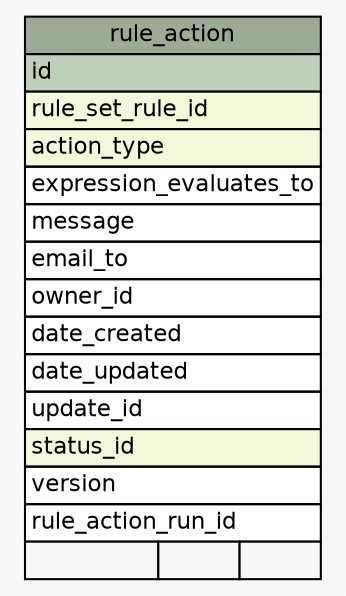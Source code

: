 // dot 2.28.0 on Windows Vista 6.0
// SchemaSpy rev 590
digraph "rule_action" {
  graph [
    rankdir="RL"
    bgcolor="#f7f7f7"
    nodesep="0.18"
    ranksep="0.46"
    fontname="Helvetica"
    fontsize="11"
  ];
  node [
    fontname="Helvetica"
    fontsize="11"
    shape="plaintext"
  ];
  edge [
    arrowsize="0.8"
  ];
  "rule_action" [
    label=<
    <TABLE BORDER="0" CELLBORDER="1" CELLSPACING="0" BGCOLOR="#ffffff">
      <TR><TD COLSPAN="3" BGCOLOR="#9bab96" ALIGN="CENTER">rule_action</TD></TR>
      <TR><TD PORT="id" COLSPAN="3" BGCOLOR="#bed1b8" ALIGN="LEFT">id</TD></TR>
      <TR><TD PORT="rule_set_rule_id" COLSPAN="3" BGCOLOR="#f4f7da" ALIGN="LEFT">rule_set_rule_id</TD></TR>
      <TR><TD PORT="action_type" COLSPAN="3" BGCOLOR="#f4f7da" ALIGN="LEFT">action_type</TD></TR>
      <TR><TD PORT="expression_evaluates_to" COLSPAN="3" ALIGN="LEFT">expression_evaluates_to</TD></TR>
      <TR><TD PORT="message" COLSPAN="3" ALIGN="LEFT">message</TD></TR>
      <TR><TD PORT="email_to" COLSPAN="3" ALIGN="LEFT">email_to</TD></TR>
      <TR><TD PORT="owner_id" COLSPAN="3" ALIGN="LEFT">owner_id</TD></TR>
      <TR><TD PORT="date_created" COLSPAN="3" ALIGN="LEFT">date_created</TD></TR>
      <TR><TD PORT="date_updated" COLSPAN="3" ALIGN="LEFT">date_updated</TD></TR>
      <TR><TD PORT="update_id" COLSPAN="3" ALIGN="LEFT">update_id</TD></TR>
      <TR><TD PORT="status_id" COLSPAN="3" BGCOLOR="#f4f7da" ALIGN="LEFT">status_id</TD></TR>
      <TR><TD PORT="version" COLSPAN="3" ALIGN="LEFT">version</TD></TR>
      <TR><TD PORT="rule_action_run_id" COLSPAN="3" ALIGN="LEFT">rule_action_run_id</TD></TR>
      <TR><TD ALIGN="LEFT" BGCOLOR="#f7f7f7">  </TD><TD ALIGN="RIGHT" BGCOLOR="#f7f7f7">  </TD><TD ALIGN="RIGHT" BGCOLOR="#f7f7f7">  </TD></TR>
    </TABLE>>
    URL="tables/rule_action.html"
    tooltip="rule_action"
  ];
}
